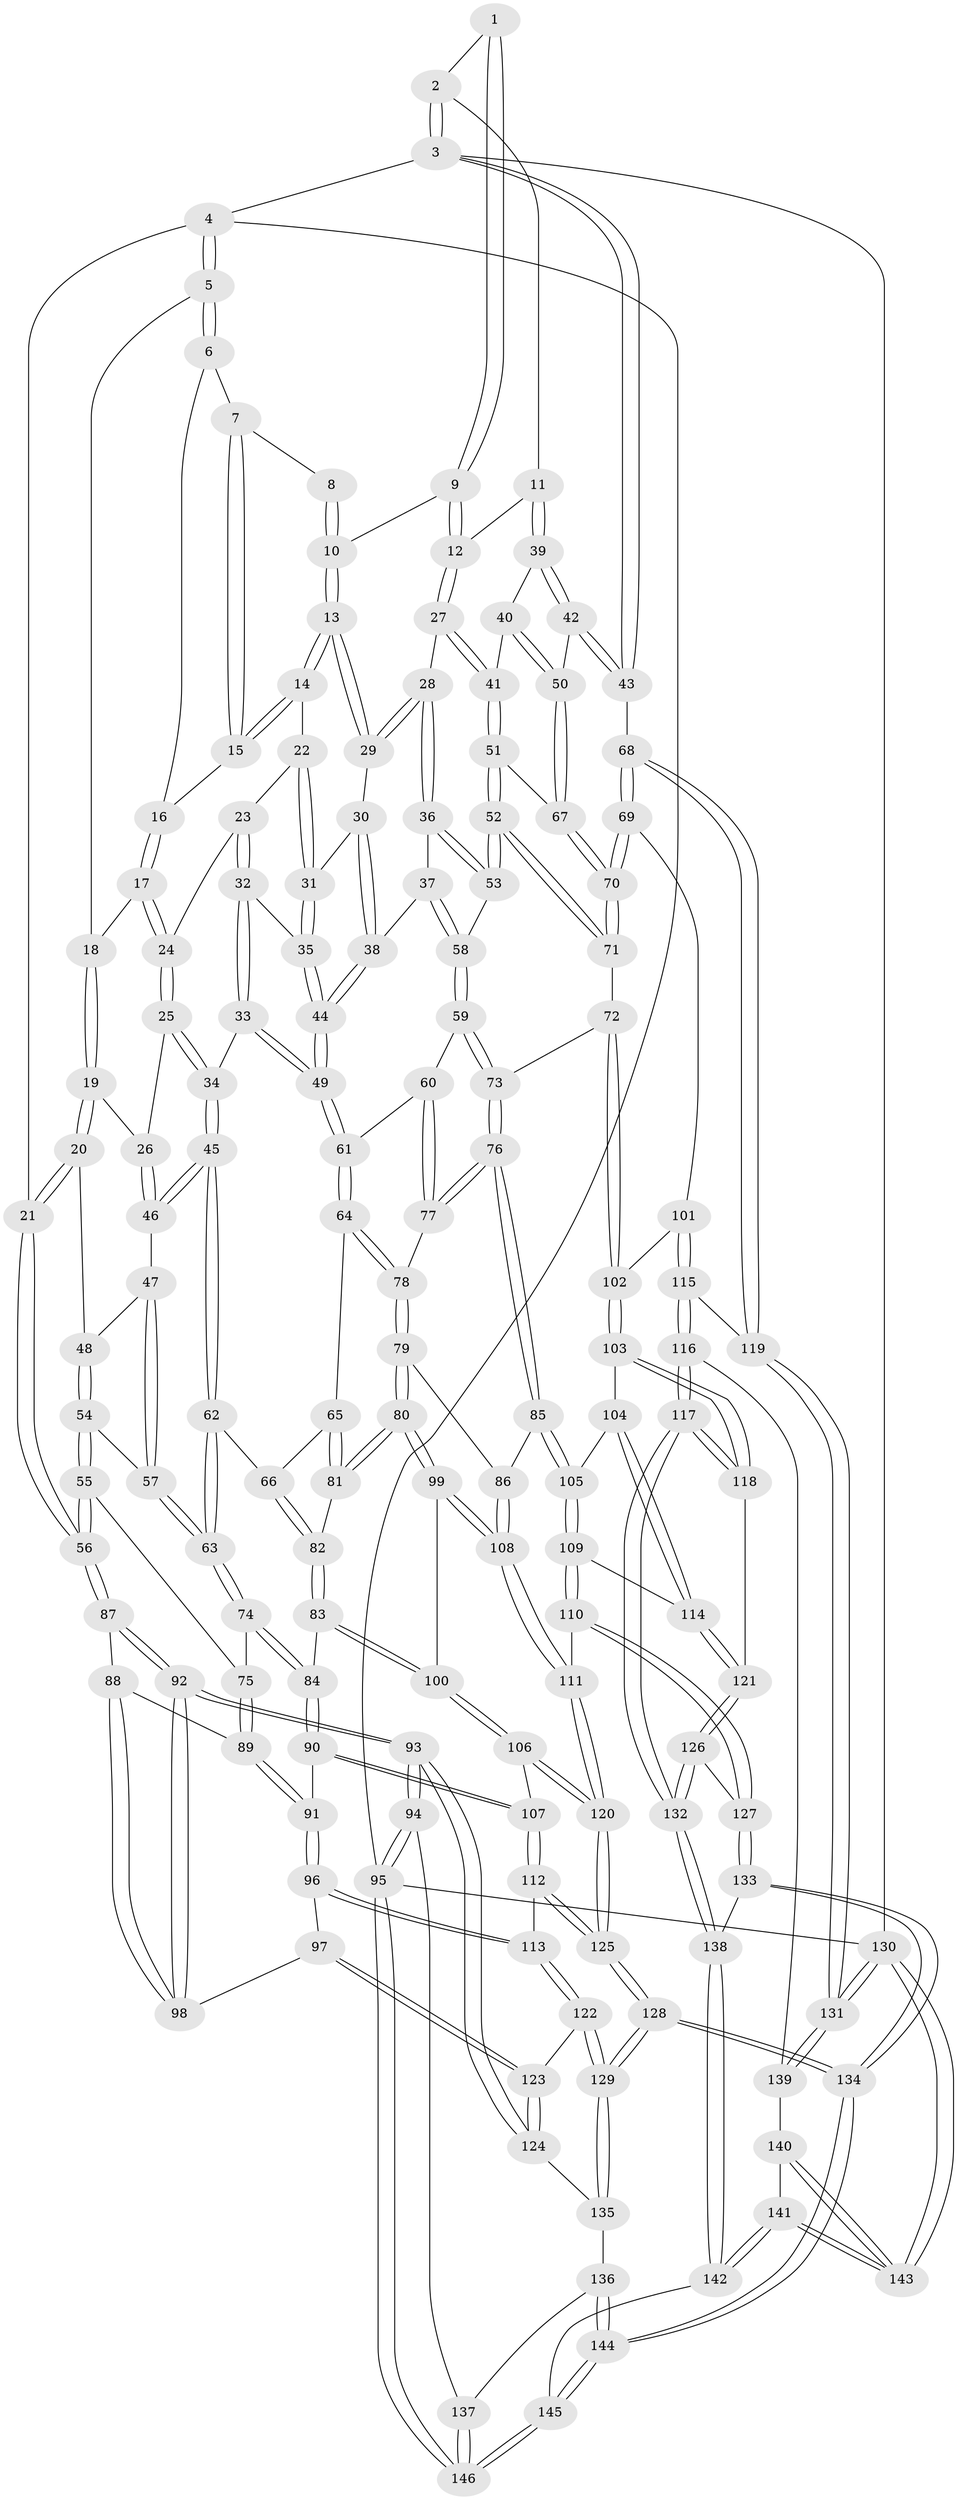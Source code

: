 // coarse degree distribution, {5: 0.20930232558139536, 4: 0.23255813953488372, 2: 0.11627906976744186, 3: 0.18604651162790697, 6: 0.11627906976744186, 1: 0.06976744186046512, 8: 0.023255813953488372, 7: 0.046511627906976744}
// Generated by graph-tools (version 1.1) at 2025/07/03/04/25 22:07:09]
// undirected, 146 vertices, 362 edges
graph export_dot {
graph [start="1"]
  node [color=gray90,style=filled];
  1 [pos="+0.746375533062896+0"];
  2 [pos="+0.8334937114679294+0"];
  3 [pos="+1+0"];
  4 [pos="+0+0"];
  5 [pos="+0.006734091759773388+0"];
  6 [pos="+0.23937645632270557+0"];
  7 [pos="+0.5441406935542883+0"];
  8 [pos="+0.693629768512918+0"];
  9 [pos="+0.747477603234354+0.14481991862943283"];
  10 [pos="+0.6583952896801344+0.13404912789528964"];
  11 [pos="+0.8683395825309029+0.15424194895950036"];
  12 [pos="+0.7756617541335123+0.16033964898829603"];
  13 [pos="+0.6187963360844841+0.14787948349233088"];
  14 [pos="+0.5179976841514382+0.09245863541396651"];
  15 [pos="+0.5121322679129111+0.07506069540963041"];
  16 [pos="+0.3827461569797417+0.06597557291586535"];
  17 [pos="+0.3234614194792812+0.13967436013690032"];
  18 [pos="+0.22269153265135702+0.040463760546137074"];
  19 [pos="+0.20691954775208038+0.22874211651586449"];
  20 [pos="+0.13677879889929828+0.23930712284107045"];
  21 [pos="+0+0.12936602204644948"];
  22 [pos="+0.4625436581897557+0.17062907676233696"];
  23 [pos="+0.3477335553109848+0.1731869450607383"];
  24 [pos="+0.32676347654749627+0.15824844460868864"];
  25 [pos="+0.24023717261438032+0.22207722239684047"];
  26 [pos="+0.20955028034767056+0.22913441803334644"];
  27 [pos="+0.7385622417960827+0.2616275465097595"];
  28 [pos="+0.6661444621119927+0.2878434136121104"];
  29 [pos="+0.6175405962408854+0.15818383936176425"];
  30 [pos="+0.591490248655628+0.1998720070159056"];
  31 [pos="+0.471888605766745+0.23357649845680684"];
  32 [pos="+0.35916453988647834+0.2334001594297935"];
  33 [pos="+0.35359077413368556+0.30057221137495976"];
  34 [pos="+0.33863102681395657+0.3068808490164564"];
  35 [pos="+0.4722870197591754+0.24869606530299576"];
  36 [pos="+0.6529407022261845+0.31089051177148574"];
  37 [pos="+0.5582386905903408+0.29751306124529747"];
  38 [pos="+0.5487519144760132+0.2944732715301958"];
  39 [pos="+0.8884677879152557+0.16624154791569867"];
  40 [pos="+0.8252809533953762+0.30138733625407926"];
  41 [pos="+0.7869566908547332+0.3331992842877324"];
  42 [pos="+1+0.21441943178544953"];
  43 [pos="+1+0.18765838008359367"];
  44 [pos="+0.48592889700521313+0.31246047756861234"];
  45 [pos="+0.29312532829983906+0.36036524035563633"];
  46 [pos="+0.2558718722650576+0.3301649204758024"];
  47 [pos="+0.2060955214947388+0.338394243457531"];
  48 [pos="+0.16316188904766304+0.30793511635588594"];
  49 [pos="+0.4697631582235246+0.33822474708861394"];
  50 [pos="+0.9363406178686579+0.3485788291104013"];
  51 [pos="+0.7813336029288542+0.3932122369243699"];
  52 [pos="+0.7575227357029012+0.4105096115744534"];
  53 [pos="+0.6613171123542088+0.3450417312190808"];
  54 [pos="+0.1559051922026277+0.4197600374729866"];
  55 [pos="+0.15243728890297387+0.4209292162572251"];
  56 [pos="+0+0.2552589274019424"];
  57 [pos="+0.20013766280231818+0.4230322882573887"];
  58 [pos="+0.6086214392838684+0.40251842279342787"];
  59 [pos="+0.5930656791547831+0.4291370739310079"];
  60 [pos="+0.5588704478295168+0.4242693556527124"];
  61 [pos="+0.47203672512146433+0.3997308191620991"];
  62 [pos="+0.28729405187848156+0.42363204537864846"];
  63 [pos="+0.25503856532830227+0.43998662450710746"];
  64 [pos="+0.46263801834922597+0.413627328829184"];
  65 [pos="+0.4288699517907004+0.43210891855947003"];
  66 [pos="+0.34675504485945235+0.4484706058881333"];
  67 [pos="+0.8958768845028386+0.41074523531553464"];
  68 [pos="+1+0.6044813903052124"];
  69 [pos="+0.9485625055037626+0.5512736700174373"];
  70 [pos="+0.9440694398171292+0.5460290672152948"];
  71 [pos="+0.7257456181546895+0.49820553720920635"];
  72 [pos="+0.6857093809174635+0.5369270739141768"];
  73 [pos="+0.6780739049296443+0.5387482287819232"];
  74 [pos="+0.23768525851288522+0.519271315741446"];
  75 [pos="+0.1206106302227582+0.5044219760462586"];
  76 [pos="+0.6472132932050585+0.5680492763646672"];
  77 [pos="+0.5454251636916148+0.5143874421209574"];
  78 [pos="+0.4951844188358321+0.5062945139364812"];
  79 [pos="+0.4733512739018578+0.6053352037143033"];
  80 [pos="+0.4419751013686467+0.6280588838267851"];
  81 [pos="+0.4151115652067463+0.5838358226317938"];
  82 [pos="+0.34917716084667044+0.5346263227304384"];
  83 [pos="+0.2648796653557816+0.5861623855830697"];
  84 [pos="+0.24520023370873356+0.5845603421763104"];
  85 [pos="+0.6359817534325345+0.5852762995671442"];
  86 [pos="+0.6343669377321647+0.585839767602526"];
  87 [pos="+0+0.40067879901014725"];
  88 [pos="+0.06688410055483157+0.5234985576913915"];
  89 [pos="+0.09677246725213622+0.5313610756545545"];
  90 [pos="+0.21174676210452004+0.6154475538385502"];
  91 [pos="+0.12545788044875528+0.5903867251600498"];
  92 [pos="+0+0.6940468714898452"];
  93 [pos="+0+0.7491668059052995"];
  94 [pos="+0+0.9533718223153077"];
  95 [pos="+0+1"];
  96 [pos="+0.050679254389680926+0.6780623317523443"];
  97 [pos="+0.03620998028260611+0.6802706605193173"];
  98 [pos="+0.003882546784339614+0.6787072751976905"];
  99 [pos="+0.43447705874513814+0.6490428513610015"];
  100 [pos="+0.37769923758343454+0.6626611523392293"];
  101 [pos="+0.8334776898776036+0.6601115241609093"];
  102 [pos="+0.8140680860041468+0.6596089187184897"];
  103 [pos="+0.7675140195694004+0.7033616777984576"];
  104 [pos="+0.6802513822179921+0.6782578747094395"];
  105 [pos="+0.6379710288761261+0.5960998481334505"];
  106 [pos="+0.31254682810723855+0.7297503625317823"];
  107 [pos="+0.21451285000300507+0.6993403262228121"];
  108 [pos="+0.49572603030357065+0.7571760892519175"];
  109 [pos="+0.5993175706756556+0.7500521041006791"];
  110 [pos="+0.5317257744817468+0.7783910036161131"];
  111 [pos="+0.4997639904483064+0.7701660619596014"];
  112 [pos="+0.18051589816103866+0.7364913560176841"];
  113 [pos="+0.15792196153326216+0.7454747509055402"];
  114 [pos="+0.6642320088957426+0.7556525935560752"];
  115 [pos="+0.869450113577232+0.7257045318098009"];
  116 [pos="+0.8802426790581519+0.8518198699686592"];
  117 [pos="+0.8251242421387731+0.8738267833804455"];
  118 [pos="+0.7308729376936781+0.799191216191744"];
  119 [pos="+1+0.6633038916844933"];
  120 [pos="+0.35446295694138286+0.9313041969967324"];
  121 [pos="+0.7198724906436129+0.7990439994295684"];
  122 [pos="+0.14324386138696865+0.7752244977068136"];
  123 [pos="+0.07611512386441906+0.8299833523847623"];
  124 [pos="+0.0687186770778153+0.8400729764997056"];
  125 [pos="+0.3447726544691104+0.9559941777760869"];
  126 [pos="+0.6461581549277912+0.864481752220935"];
  127 [pos="+0.5961934946703735+0.861268821969041"];
  128 [pos="+0.3337723846709605+1"];
  129 [pos="+0.2050401781720228+0.9032244832539463"];
  130 [pos="+1+1"];
  131 [pos="+1+0.7348392970741647"];
  132 [pos="+0.739685727360694+1"];
  133 [pos="+0.5771782733125783+0.9092570812067584"];
  134 [pos="+0.33602442506982205+1"];
  135 [pos="+0.07333079678041585+0.853960189206657"];
  136 [pos="+0.06197326096631628+0.9206666009933029"];
  137 [pos="+0.023372724075618082+0.9401246212858367"];
  138 [pos="+0.7305062973443773+1"];
  139 [pos="+0.8928761672110268+0.854041245263535"];
  140 [pos="+0.9174610102446952+0.8970350960933248"];
  141 [pos="+0.8254089997665797+1"];
  142 [pos="+0.723254890713254+1"];
  143 [pos="+1+1"];
  144 [pos="+0.32460973267616616+1"];
  145 [pos="+0.32596269621470686+1"];
  146 [pos="+0.127355474725166+1"];
  1 -- 2;
  1 -- 9;
  1 -- 9;
  2 -- 3;
  2 -- 3;
  2 -- 11;
  3 -- 4;
  3 -- 43;
  3 -- 43;
  3 -- 130;
  4 -- 5;
  4 -- 5;
  4 -- 21;
  4 -- 95;
  5 -- 6;
  5 -- 6;
  5 -- 18;
  6 -- 7;
  6 -- 16;
  7 -- 8;
  7 -- 15;
  7 -- 15;
  8 -- 10;
  8 -- 10;
  9 -- 10;
  9 -- 12;
  9 -- 12;
  10 -- 13;
  10 -- 13;
  11 -- 12;
  11 -- 39;
  11 -- 39;
  12 -- 27;
  12 -- 27;
  13 -- 14;
  13 -- 14;
  13 -- 29;
  13 -- 29;
  14 -- 15;
  14 -- 15;
  14 -- 22;
  15 -- 16;
  16 -- 17;
  16 -- 17;
  17 -- 18;
  17 -- 24;
  17 -- 24;
  18 -- 19;
  18 -- 19;
  19 -- 20;
  19 -- 20;
  19 -- 26;
  20 -- 21;
  20 -- 21;
  20 -- 48;
  21 -- 56;
  21 -- 56;
  22 -- 23;
  22 -- 31;
  22 -- 31;
  23 -- 24;
  23 -- 32;
  23 -- 32;
  24 -- 25;
  24 -- 25;
  25 -- 26;
  25 -- 34;
  25 -- 34;
  26 -- 46;
  26 -- 46;
  27 -- 28;
  27 -- 41;
  27 -- 41;
  28 -- 29;
  28 -- 29;
  28 -- 36;
  28 -- 36;
  29 -- 30;
  30 -- 31;
  30 -- 38;
  30 -- 38;
  31 -- 35;
  31 -- 35;
  32 -- 33;
  32 -- 33;
  32 -- 35;
  33 -- 34;
  33 -- 49;
  33 -- 49;
  34 -- 45;
  34 -- 45;
  35 -- 44;
  35 -- 44;
  36 -- 37;
  36 -- 53;
  36 -- 53;
  37 -- 38;
  37 -- 58;
  37 -- 58;
  38 -- 44;
  38 -- 44;
  39 -- 40;
  39 -- 42;
  39 -- 42;
  40 -- 41;
  40 -- 50;
  40 -- 50;
  41 -- 51;
  41 -- 51;
  42 -- 43;
  42 -- 43;
  42 -- 50;
  43 -- 68;
  44 -- 49;
  44 -- 49;
  45 -- 46;
  45 -- 46;
  45 -- 62;
  45 -- 62;
  46 -- 47;
  47 -- 48;
  47 -- 57;
  47 -- 57;
  48 -- 54;
  48 -- 54;
  49 -- 61;
  49 -- 61;
  50 -- 67;
  50 -- 67;
  51 -- 52;
  51 -- 52;
  51 -- 67;
  52 -- 53;
  52 -- 53;
  52 -- 71;
  52 -- 71;
  53 -- 58;
  54 -- 55;
  54 -- 55;
  54 -- 57;
  55 -- 56;
  55 -- 56;
  55 -- 75;
  56 -- 87;
  56 -- 87;
  57 -- 63;
  57 -- 63;
  58 -- 59;
  58 -- 59;
  59 -- 60;
  59 -- 73;
  59 -- 73;
  60 -- 61;
  60 -- 77;
  60 -- 77;
  61 -- 64;
  61 -- 64;
  62 -- 63;
  62 -- 63;
  62 -- 66;
  63 -- 74;
  63 -- 74;
  64 -- 65;
  64 -- 78;
  64 -- 78;
  65 -- 66;
  65 -- 81;
  65 -- 81;
  66 -- 82;
  66 -- 82;
  67 -- 70;
  67 -- 70;
  68 -- 69;
  68 -- 69;
  68 -- 119;
  68 -- 119;
  69 -- 70;
  69 -- 70;
  69 -- 101;
  70 -- 71;
  70 -- 71;
  71 -- 72;
  72 -- 73;
  72 -- 102;
  72 -- 102;
  73 -- 76;
  73 -- 76;
  74 -- 75;
  74 -- 84;
  74 -- 84;
  75 -- 89;
  75 -- 89;
  76 -- 77;
  76 -- 77;
  76 -- 85;
  76 -- 85;
  77 -- 78;
  78 -- 79;
  78 -- 79;
  79 -- 80;
  79 -- 80;
  79 -- 86;
  80 -- 81;
  80 -- 81;
  80 -- 99;
  80 -- 99;
  81 -- 82;
  82 -- 83;
  82 -- 83;
  83 -- 84;
  83 -- 100;
  83 -- 100;
  84 -- 90;
  84 -- 90;
  85 -- 86;
  85 -- 105;
  85 -- 105;
  86 -- 108;
  86 -- 108;
  87 -- 88;
  87 -- 92;
  87 -- 92;
  88 -- 89;
  88 -- 98;
  88 -- 98;
  89 -- 91;
  89 -- 91;
  90 -- 91;
  90 -- 107;
  90 -- 107;
  91 -- 96;
  91 -- 96;
  92 -- 93;
  92 -- 93;
  92 -- 98;
  92 -- 98;
  93 -- 94;
  93 -- 94;
  93 -- 124;
  93 -- 124;
  94 -- 95;
  94 -- 95;
  94 -- 137;
  95 -- 146;
  95 -- 146;
  95 -- 130;
  96 -- 97;
  96 -- 113;
  96 -- 113;
  97 -- 98;
  97 -- 123;
  97 -- 123;
  99 -- 100;
  99 -- 108;
  99 -- 108;
  100 -- 106;
  100 -- 106;
  101 -- 102;
  101 -- 115;
  101 -- 115;
  102 -- 103;
  102 -- 103;
  103 -- 104;
  103 -- 118;
  103 -- 118;
  104 -- 105;
  104 -- 114;
  104 -- 114;
  105 -- 109;
  105 -- 109;
  106 -- 107;
  106 -- 120;
  106 -- 120;
  107 -- 112;
  107 -- 112;
  108 -- 111;
  108 -- 111;
  109 -- 110;
  109 -- 110;
  109 -- 114;
  110 -- 111;
  110 -- 127;
  110 -- 127;
  111 -- 120;
  111 -- 120;
  112 -- 113;
  112 -- 125;
  112 -- 125;
  113 -- 122;
  113 -- 122;
  114 -- 121;
  114 -- 121;
  115 -- 116;
  115 -- 116;
  115 -- 119;
  116 -- 117;
  116 -- 117;
  116 -- 139;
  117 -- 118;
  117 -- 118;
  117 -- 132;
  117 -- 132;
  118 -- 121;
  119 -- 131;
  119 -- 131;
  120 -- 125;
  120 -- 125;
  121 -- 126;
  121 -- 126;
  122 -- 123;
  122 -- 129;
  122 -- 129;
  123 -- 124;
  123 -- 124;
  124 -- 135;
  125 -- 128;
  125 -- 128;
  126 -- 127;
  126 -- 132;
  126 -- 132;
  127 -- 133;
  127 -- 133;
  128 -- 129;
  128 -- 129;
  128 -- 134;
  128 -- 134;
  129 -- 135;
  129 -- 135;
  130 -- 131;
  130 -- 131;
  130 -- 143;
  130 -- 143;
  131 -- 139;
  131 -- 139;
  132 -- 138;
  132 -- 138;
  133 -- 134;
  133 -- 134;
  133 -- 138;
  134 -- 144;
  134 -- 144;
  135 -- 136;
  136 -- 137;
  136 -- 144;
  136 -- 144;
  137 -- 146;
  137 -- 146;
  138 -- 142;
  138 -- 142;
  139 -- 140;
  140 -- 141;
  140 -- 143;
  140 -- 143;
  141 -- 142;
  141 -- 142;
  141 -- 143;
  141 -- 143;
  142 -- 145;
  144 -- 145;
  144 -- 145;
  145 -- 146;
  145 -- 146;
}

